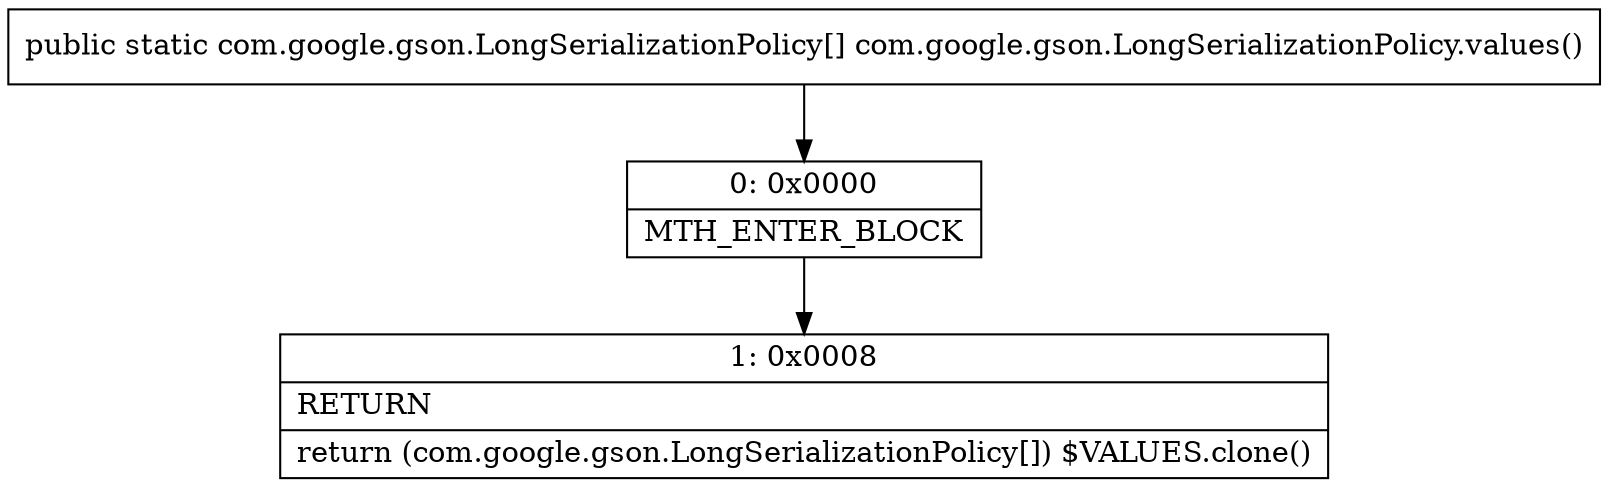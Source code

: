 digraph "CFG forcom.google.gson.LongSerializationPolicy.values()[Lcom\/google\/gson\/LongSerializationPolicy;" {
Node_0 [shape=record,label="{0\:\ 0x0000|MTH_ENTER_BLOCK\l}"];
Node_1 [shape=record,label="{1\:\ 0x0008|RETURN\l|return (com.google.gson.LongSerializationPolicy[]) $VALUES.clone()\l}"];
MethodNode[shape=record,label="{public static com.google.gson.LongSerializationPolicy[] com.google.gson.LongSerializationPolicy.values() }"];
MethodNode -> Node_0;
Node_0 -> Node_1;
}

